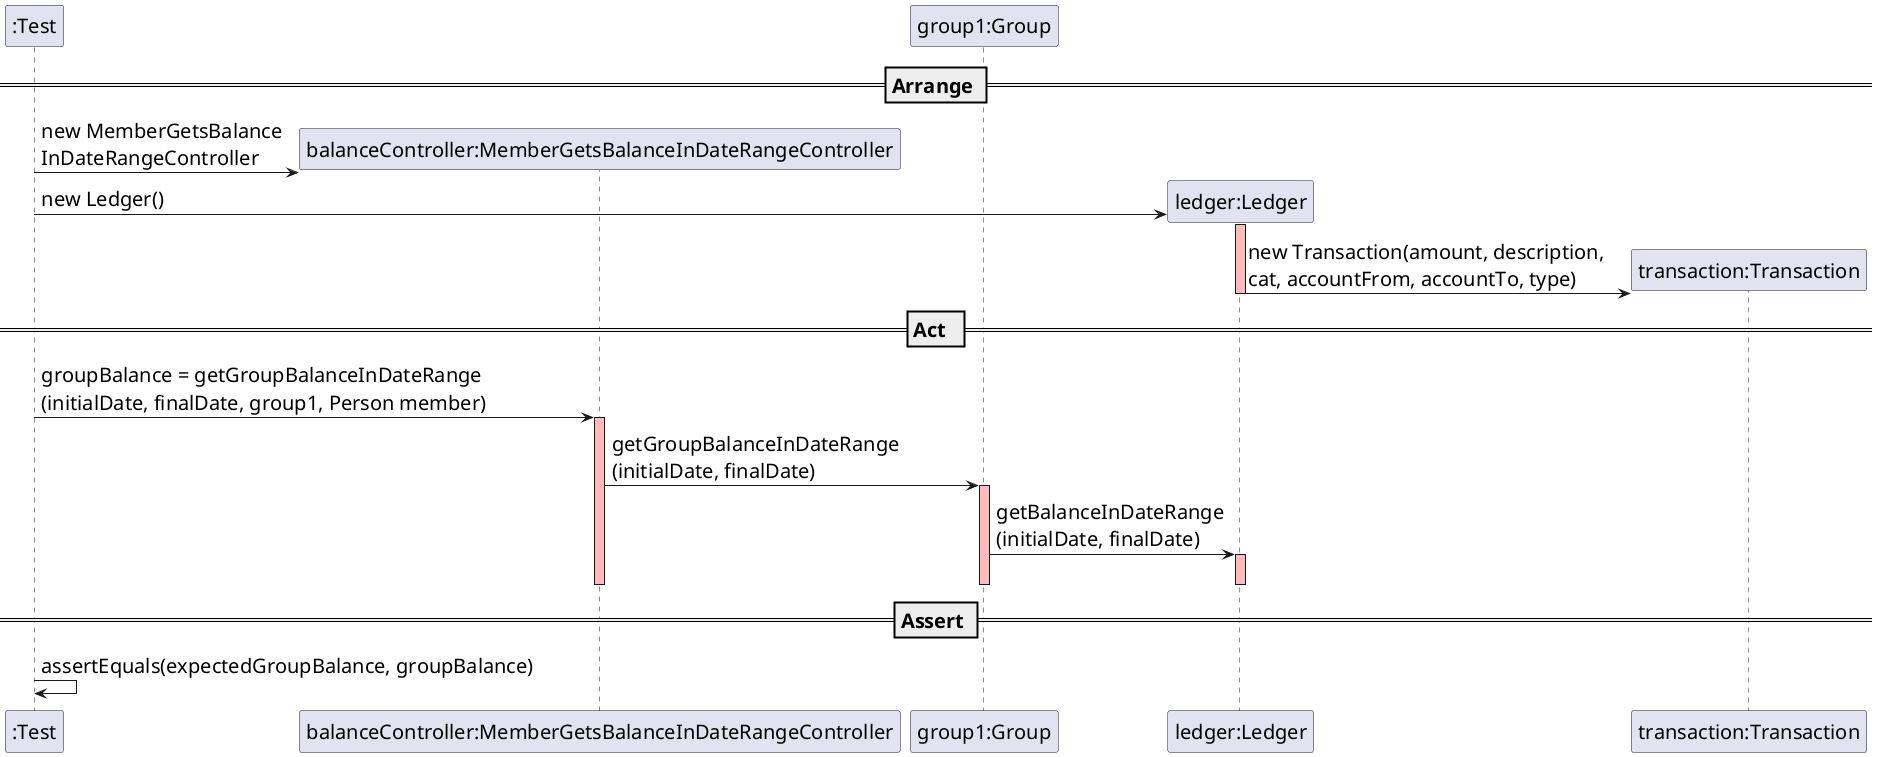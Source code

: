 @startuml

skinparam DefaultFontSize 20

create ":Test"

== Arrange ==

create "balanceController:MemberGetsBalanceInDateRangeController"
":Test" -> "balanceController:MemberGetsBalanceInDateRangeController" : new MemberGetsBalance\nInDateRangeController

participant "group1:Group"

create "ledger:Ledger"
":Test" -> "ledger:Ledger" : new Ledger()
activate "ledger:Ledger" #FFBBBB

create "transaction:Transaction"
"ledger:Ledger" -> "transaction:Transaction" : new Transaction(amount, description, \ncat, accountFrom, accountTo, type)
deactivate "ledger:Ledger" #FFBBBB

== Act  ==

":Test" -> "balanceController:MemberGetsBalanceInDateRangeController" : groupBalance = getGroupBalanceInDateRange\n(initialDate, finalDate, group1, Person member)
activate "balanceController:MemberGetsBalanceInDateRangeController" #FFBBBB

"balanceController:MemberGetsBalanceInDateRangeController" -> "group1:Group": getGroupBalanceInDateRange\n(initialDate, finalDate)
activate "group1:Group" #FFBBBB

"group1:Group" -> "ledger:Ledger": getBalanceInDateRange\n(initialDate, finalDate)
activate "ledger:Ledger" #FFBBBB

deactivate "ledger:Ledger"
deactivate "group1:Group"
deactivate "balanceController:MemberGetsBalanceInDateRangeController"

== Assert ==

":Test" -> ":Test" : assertEquals(expectedGroupBalance, groupBalance)

@enduml